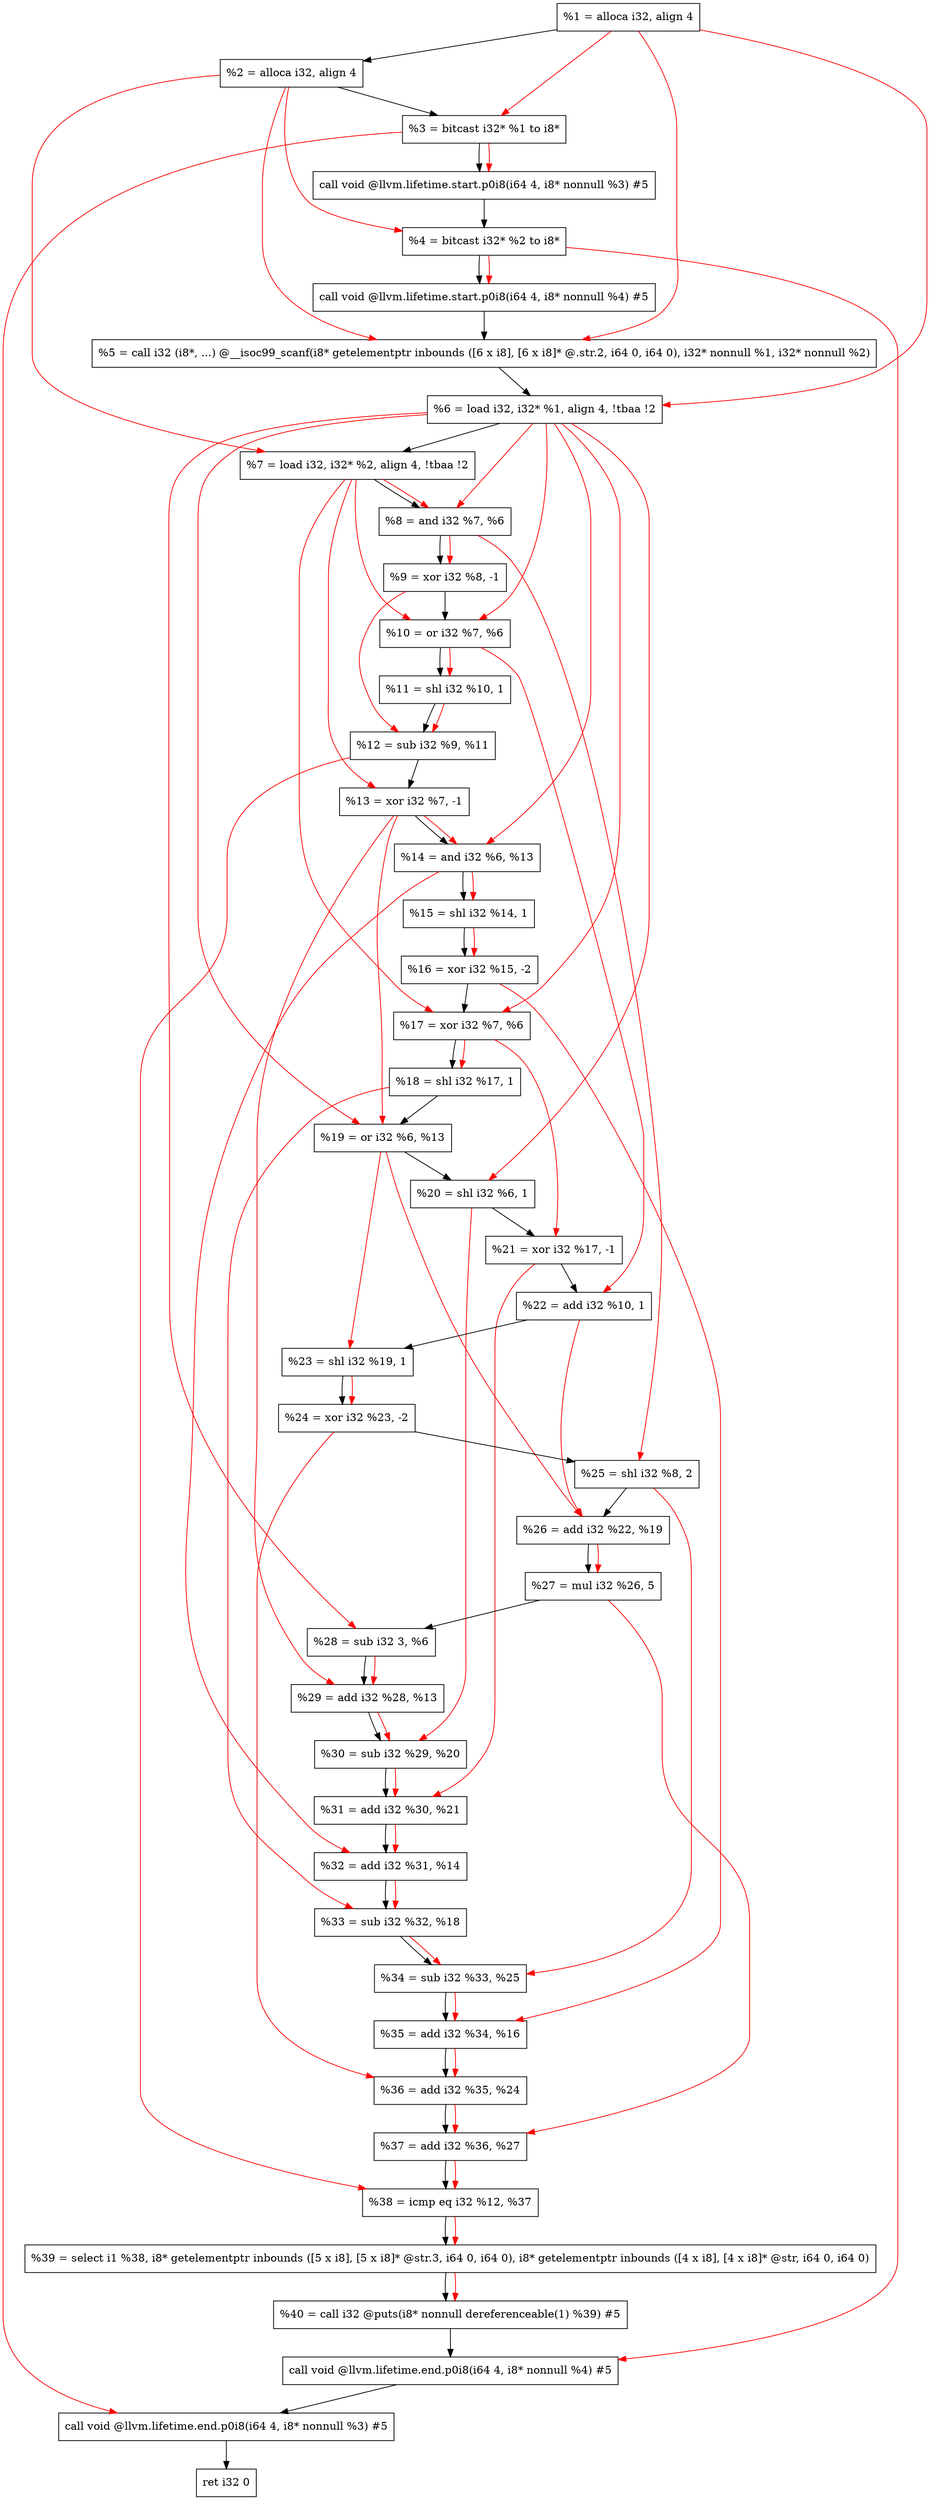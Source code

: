 digraph "DFG for'main' function" {
	Node0x158a3c8[shape=record, label="  %1 = alloca i32, align 4"];
	Node0x158a448[shape=record, label="  %2 = alloca i32, align 4"];
	Node0x158a4d8[shape=record, label="  %3 = bitcast i32* %1 to i8*"];
	Node0x158a938[shape=record, label="  call void @llvm.lifetime.start.p0i8(i64 4, i8* nonnull %3) #5"];
	Node0x158aa18[shape=record, label="  %4 = bitcast i32* %2 to i8*"];
	Node0x158ab38[shape=record, label="  call void @llvm.lifetime.start.p0i8(i64 4, i8* nonnull %4) #5"];
	Node0x158ad70[shape=record, label="  %5 = call i32 (i8*, ...) @__isoc99_scanf(i8* getelementptr inbounds ([6 x i8], [6 x i8]* @.str.2, i64 0, i64 0), i32* nonnull %1, i32* nonnull %2)"];
	Node0x158ae28[shape=record, label="  %6 = load i32, i32* %1, align 4, !tbaa !2"];
	Node0x158bd98[shape=record, label="  %7 = load i32, i32* %2, align 4, !tbaa !2"];
	Node0x158c420[shape=record, label="  %8 = and i32 %7, %6"];
	Node0x158c490[shape=record, label="  %9 = xor i32 %8, -1"];
	Node0x158c500[shape=record, label="  %10 = or i32 %7, %6"];
	Node0x158c570[shape=record, label="  %11 = shl i32 %10, 1"];
	Node0x158c5e0[shape=record, label="  %12 = sub i32 %9, %11"];
	Node0x158c650[shape=record, label="  %13 = xor i32 %7, -1"];
	Node0x158c6c0[shape=record, label="  %14 = and i32 %6, %13"];
	Node0x158c730[shape=record, label="  %15 = shl i32 %14, 1"];
	Node0x158c7a0[shape=record, label="  %16 = xor i32 %15, -2"];
	Node0x158c810[shape=record, label="  %17 = xor i32 %7, %6"];
	Node0x158c880[shape=record, label="  %18 = shl i32 %17, 1"];
	Node0x158c8f0[shape=record, label="  %19 = or i32 %6, %13"];
	Node0x158c960[shape=record, label="  %20 = shl i32 %6, 1"];
	Node0x158c9d0[shape=record, label="  %21 = xor i32 %17, -1"];
	Node0x158ca40[shape=record, label="  %22 = add i32 %10, 1"];
	Node0x158cab0[shape=record, label="  %23 = shl i32 %19, 1"];
	Node0x158cb20[shape=record, label="  %24 = xor i32 %23, -2"];
	Node0x158cb90[shape=record, label="  %25 = shl i32 %8, 2"];
	Node0x158cc00[shape=record, label="  %26 = add i32 %22, %19"];
	Node0x158cc70[shape=record, label="  %27 = mul i32 %26, 5"];
	Node0x158cce0[shape=record, label="  %28 = sub i32 3, %6"];
	Node0x158cd50[shape=record, label="  %29 = add i32 %28, %13"];
	Node0x158cdc0[shape=record, label="  %30 = sub i32 %29, %20"];
	Node0x158ce30[shape=record, label="  %31 = add i32 %30, %21"];
	Node0x158cea0[shape=record, label="  %32 = add i32 %31, %14"];
	Node0x158cf10[shape=record, label="  %33 = sub i32 %32, %18"];
	Node0x158cf80[shape=record, label="  %34 = sub i32 %33, %25"];
	Node0x158cff0[shape=record, label="  %35 = add i32 %34, %16"];
	Node0x158d060[shape=record, label="  %36 = add i32 %35, %24"];
	Node0x158d0d0[shape=record, label="  %37 = add i32 %36, %27"];
	Node0x158d140[shape=record, label="  %38 = icmp eq i32 %12, %37"];
	Node0x152a9d8[shape=record, label="  %39 = select i1 %38, i8* getelementptr inbounds ([5 x i8], [5 x i8]* @str.3, i64 0, i64 0), i8* getelementptr inbounds ([4 x i8], [4 x i8]* @str, i64 0, i64 0)"];
	Node0x158d1d0[shape=record, label="  %40 = call i32 @puts(i8* nonnull dereferenceable(1) %39) #5"];
	Node0x158d428[shape=record, label="  call void @llvm.lifetime.end.p0i8(i64 4, i8* nonnull %4) #5"];
	Node0x158d588[shape=record, label="  call void @llvm.lifetime.end.p0i8(i64 4, i8* nonnull %3) #5"];
	Node0x158d648[shape=record, label="  ret i32 0"];
	Node0x158a3c8 -> Node0x158a448;
	Node0x158a448 -> Node0x158a4d8;
	Node0x158a4d8 -> Node0x158a938;
	Node0x158a938 -> Node0x158aa18;
	Node0x158aa18 -> Node0x158ab38;
	Node0x158ab38 -> Node0x158ad70;
	Node0x158ad70 -> Node0x158ae28;
	Node0x158ae28 -> Node0x158bd98;
	Node0x158bd98 -> Node0x158c420;
	Node0x158c420 -> Node0x158c490;
	Node0x158c490 -> Node0x158c500;
	Node0x158c500 -> Node0x158c570;
	Node0x158c570 -> Node0x158c5e0;
	Node0x158c5e0 -> Node0x158c650;
	Node0x158c650 -> Node0x158c6c0;
	Node0x158c6c0 -> Node0x158c730;
	Node0x158c730 -> Node0x158c7a0;
	Node0x158c7a0 -> Node0x158c810;
	Node0x158c810 -> Node0x158c880;
	Node0x158c880 -> Node0x158c8f0;
	Node0x158c8f0 -> Node0x158c960;
	Node0x158c960 -> Node0x158c9d0;
	Node0x158c9d0 -> Node0x158ca40;
	Node0x158ca40 -> Node0x158cab0;
	Node0x158cab0 -> Node0x158cb20;
	Node0x158cb20 -> Node0x158cb90;
	Node0x158cb90 -> Node0x158cc00;
	Node0x158cc00 -> Node0x158cc70;
	Node0x158cc70 -> Node0x158cce0;
	Node0x158cce0 -> Node0x158cd50;
	Node0x158cd50 -> Node0x158cdc0;
	Node0x158cdc0 -> Node0x158ce30;
	Node0x158ce30 -> Node0x158cea0;
	Node0x158cea0 -> Node0x158cf10;
	Node0x158cf10 -> Node0x158cf80;
	Node0x158cf80 -> Node0x158cff0;
	Node0x158cff0 -> Node0x158d060;
	Node0x158d060 -> Node0x158d0d0;
	Node0x158d0d0 -> Node0x158d140;
	Node0x158d140 -> Node0x152a9d8;
	Node0x152a9d8 -> Node0x158d1d0;
	Node0x158d1d0 -> Node0x158d428;
	Node0x158d428 -> Node0x158d588;
	Node0x158d588 -> Node0x158d648;
edge [color=red]
	Node0x158a3c8 -> Node0x158a4d8;
	Node0x158a4d8 -> Node0x158a938;
	Node0x158a448 -> Node0x158aa18;
	Node0x158aa18 -> Node0x158ab38;
	Node0x158a3c8 -> Node0x158ad70;
	Node0x158a448 -> Node0x158ad70;
	Node0x158a3c8 -> Node0x158ae28;
	Node0x158a448 -> Node0x158bd98;
	Node0x158bd98 -> Node0x158c420;
	Node0x158ae28 -> Node0x158c420;
	Node0x158c420 -> Node0x158c490;
	Node0x158bd98 -> Node0x158c500;
	Node0x158ae28 -> Node0x158c500;
	Node0x158c500 -> Node0x158c570;
	Node0x158c490 -> Node0x158c5e0;
	Node0x158c570 -> Node0x158c5e0;
	Node0x158bd98 -> Node0x158c650;
	Node0x158ae28 -> Node0x158c6c0;
	Node0x158c650 -> Node0x158c6c0;
	Node0x158c6c0 -> Node0x158c730;
	Node0x158c730 -> Node0x158c7a0;
	Node0x158bd98 -> Node0x158c810;
	Node0x158ae28 -> Node0x158c810;
	Node0x158c810 -> Node0x158c880;
	Node0x158ae28 -> Node0x158c8f0;
	Node0x158c650 -> Node0x158c8f0;
	Node0x158ae28 -> Node0x158c960;
	Node0x158c810 -> Node0x158c9d0;
	Node0x158c500 -> Node0x158ca40;
	Node0x158c8f0 -> Node0x158cab0;
	Node0x158cab0 -> Node0x158cb20;
	Node0x158c420 -> Node0x158cb90;
	Node0x158ca40 -> Node0x158cc00;
	Node0x158c8f0 -> Node0x158cc00;
	Node0x158cc00 -> Node0x158cc70;
	Node0x158ae28 -> Node0x158cce0;
	Node0x158cce0 -> Node0x158cd50;
	Node0x158c650 -> Node0x158cd50;
	Node0x158cd50 -> Node0x158cdc0;
	Node0x158c960 -> Node0x158cdc0;
	Node0x158cdc0 -> Node0x158ce30;
	Node0x158c9d0 -> Node0x158ce30;
	Node0x158ce30 -> Node0x158cea0;
	Node0x158c6c0 -> Node0x158cea0;
	Node0x158cea0 -> Node0x158cf10;
	Node0x158c880 -> Node0x158cf10;
	Node0x158cf10 -> Node0x158cf80;
	Node0x158cb90 -> Node0x158cf80;
	Node0x158cf80 -> Node0x158cff0;
	Node0x158c7a0 -> Node0x158cff0;
	Node0x158cff0 -> Node0x158d060;
	Node0x158cb20 -> Node0x158d060;
	Node0x158d060 -> Node0x158d0d0;
	Node0x158cc70 -> Node0x158d0d0;
	Node0x158c5e0 -> Node0x158d140;
	Node0x158d0d0 -> Node0x158d140;
	Node0x158d140 -> Node0x152a9d8;
	Node0x152a9d8 -> Node0x158d1d0;
	Node0x158aa18 -> Node0x158d428;
	Node0x158a4d8 -> Node0x158d588;
}
